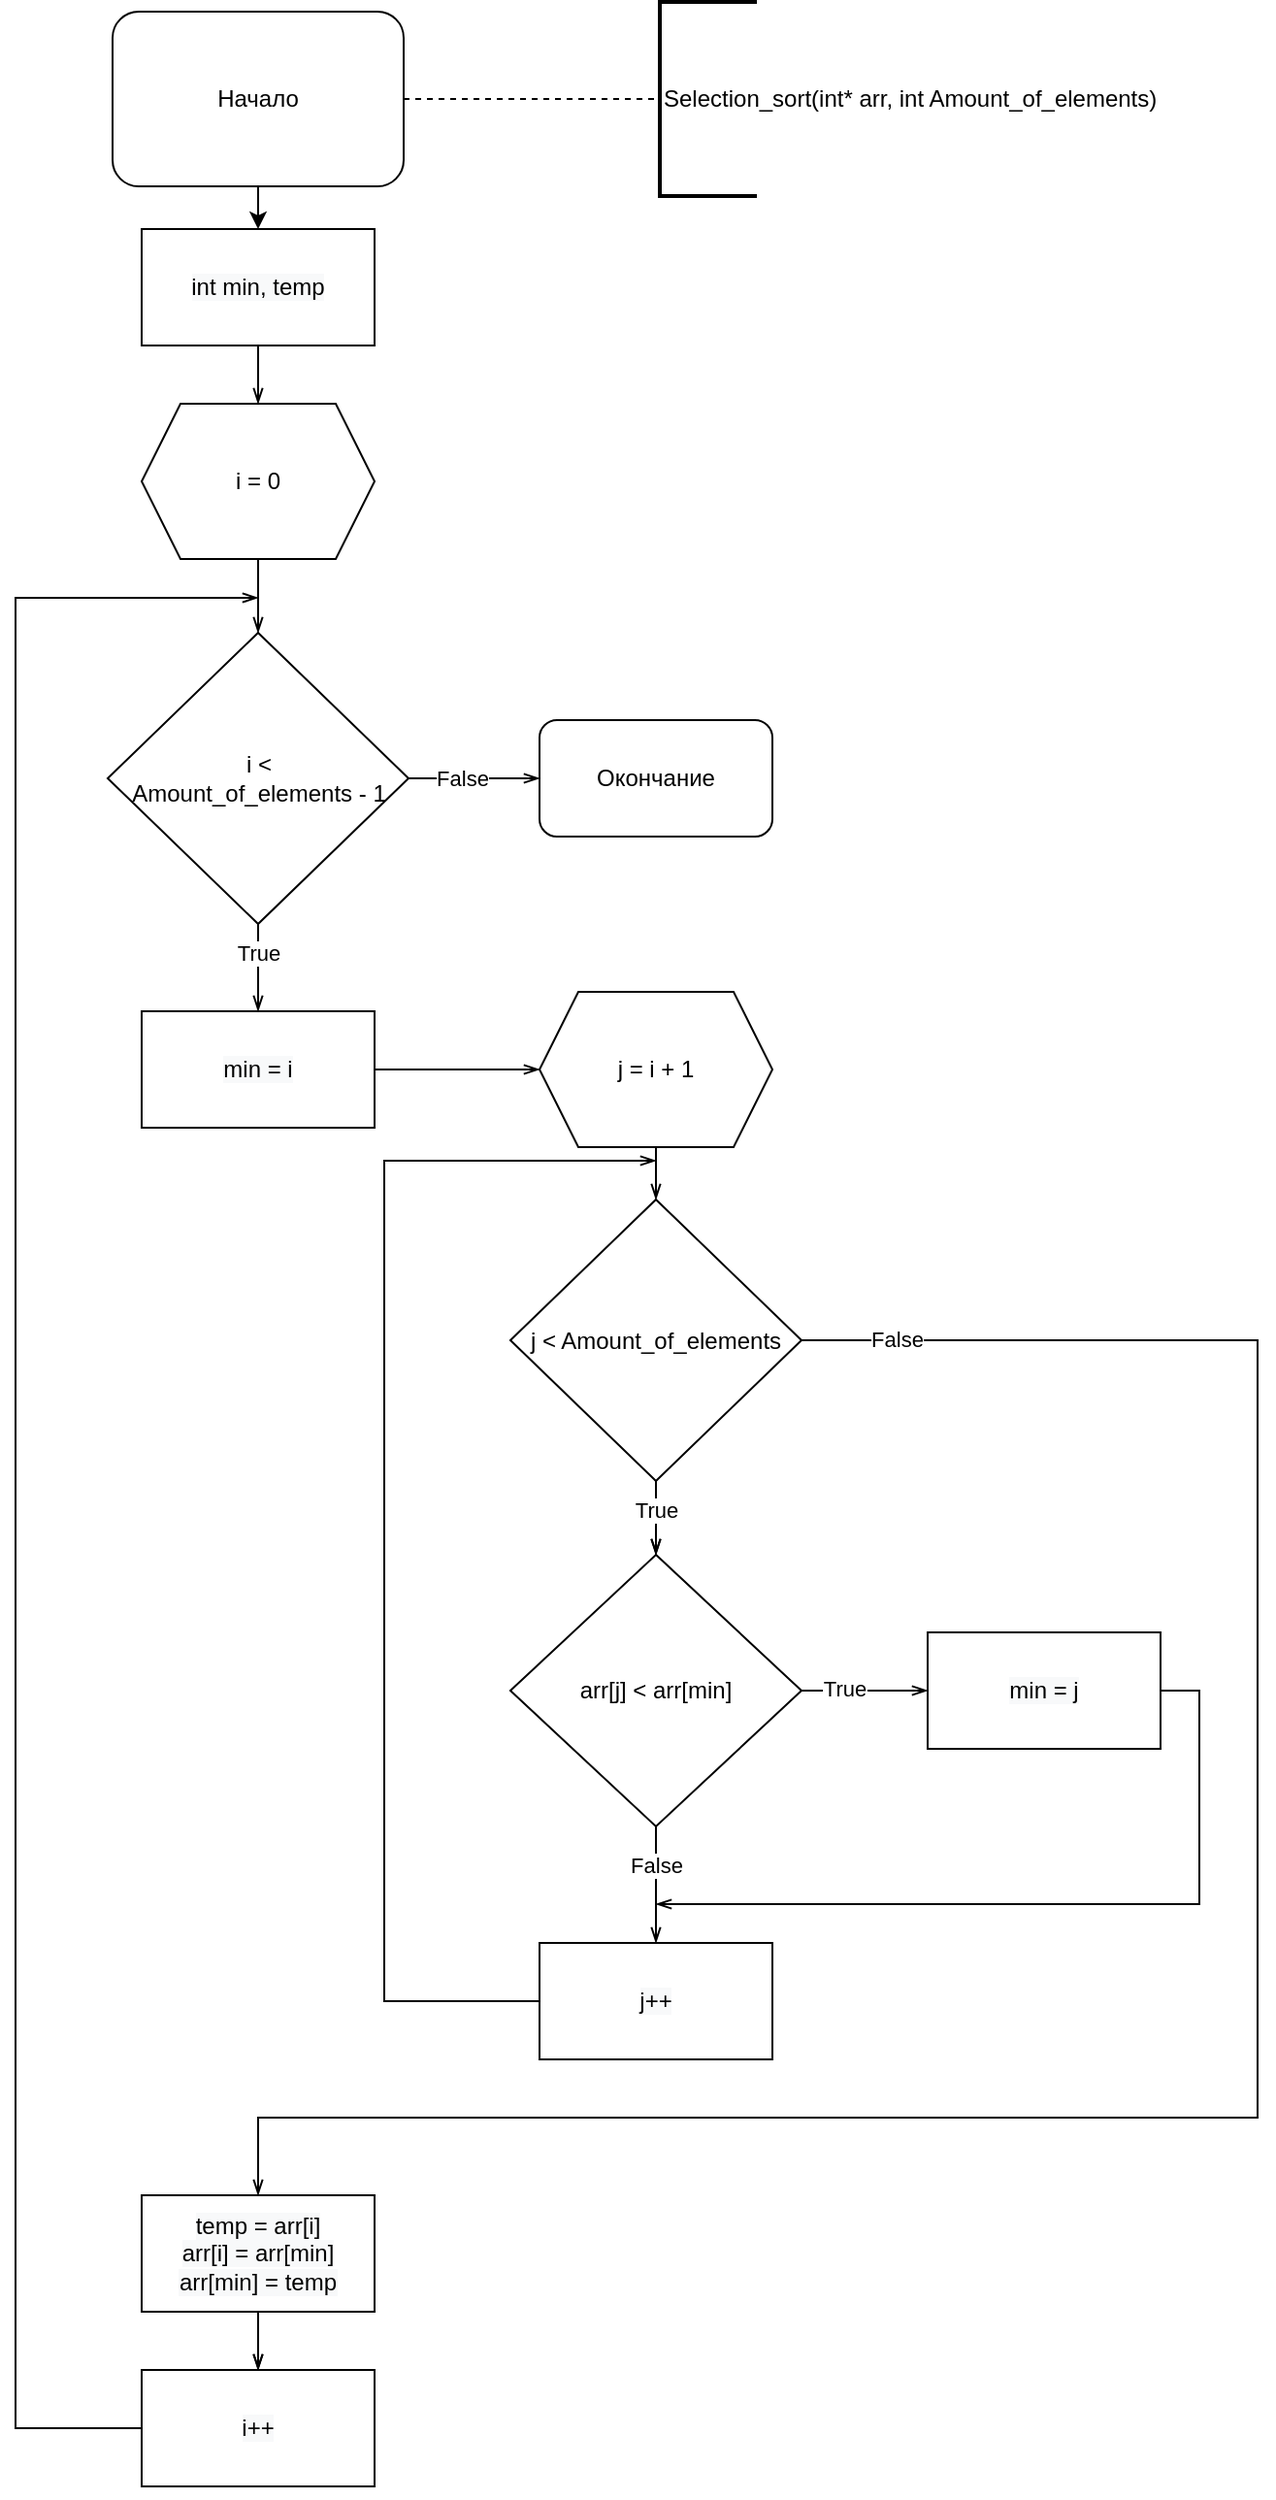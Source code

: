 <mxfile version="15.6.8" type="github">
  <diagram id="JtWoORu62oSFt6Ij9DHz" name="Page-1">
    <mxGraphModel dx="2031" dy="1089" grid="1" gridSize="10" guides="1" tooltips="1" connect="1" arrows="1" fold="1" page="1" pageScale="1" pageWidth="850" pageHeight="1100" math="0" shadow="0">
      <root>
        <mxCell id="0" />
        <mxCell id="1" parent="0" />
        <mxCell id="2sIGeX1ukINf47vbquPl-16" value="" style="edgeStyle=orthogonalEdgeStyle;rounded=0;orthogonalLoop=1;jettySize=auto;html=1;entryX=0.5;entryY=0;entryDx=0;entryDy=0;" edge="1" parent="1" source="2sIGeX1ukINf47vbquPl-1" target="2sIGeX1ukINf47vbquPl-62">
          <mxGeometry relative="1" as="geometry">
            <mxPoint x="263" y="133" as="targetPoint" />
          </mxGeometry>
        </mxCell>
        <mxCell id="2sIGeX1ukINf47vbquPl-1" value="Начало" style="rounded=1;whiteSpace=wrap;html=1;" vertex="1" parent="1">
          <mxGeometry x="188" y="18" width="150" height="90" as="geometry" />
        </mxCell>
        <mxCell id="2sIGeX1ukINf47vbquPl-3" value="Selection_sort(int* arr, int Amount_of_elements)" style="strokeWidth=2;html=1;shape=mxgraph.flowchart.annotation_1;align=left;pointerEvents=1;" vertex="1" parent="1">
          <mxGeometry x="470" y="13" width="50" height="100" as="geometry" />
        </mxCell>
        <mxCell id="2sIGeX1ukINf47vbquPl-4" value="" style="endArrow=none;dashed=1;html=1;rounded=0;exitX=1;exitY=0.5;exitDx=0;exitDy=0;entryX=0;entryY=0.5;entryDx=0;entryDy=0;entryPerimeter=0;" edge="1" parent="1" source="2sIGeX1ukINf47vbquPl-1" target="2sIGeX1ukINf47vbquPl-3">
          <mxGeometry width="50" height="50" relative="1" as="geometry">
            <mxPoint x="288" y="403" as="sourcePoint" />
            <mxPoint x="448" y="63" as="targetPoint" />
          </mxGeometry>
        </mxCell>
        <mxCell id="2sIGeX1ukINf47vbquPl-53" style="edgeStyle=orthogonalEdgeStyle;rounded=0;orthogonalLoop=1;jettySize=auto;html=1;exitX=1;exitY=0.5;exitDx=0;exitDy=0;startArrow=none;startFill=0;endArrow=openThin;endFill=0;" edge="1" parent="1" source="2sIGeX1ukINf47vbquPl-6" target="2sIGeX1ukINf47vbquPl-52">
          <mxGeometry relative="1" as="geometry" />
        </mxCell>
        <mxCell id="2sIGeX1ukINf47vbquPl-60" value="False" style="edgeLabel;html=1;align=center;verticalAlign=middle;resizable=0;points=[];" vertex="1" connectable="0" parent="2sIGeX1ukINf47vbquPl-53">
          <mxGeometry x="-0.712" y="-3" relative="1" as="geometry">
            <mxPoint x="18" y="-3" as="offset" />
          </mxGeometry>
        </mxCell>
        <mxCell id="2sIGeX1ukINf47vbquPl-59" value="" style="edgeStyle=orthogonalEdgeStyle;rounded=0;orthogonalLoop=1;jettySize=auto;html=1;startArrow=none;startFill=0;endArrow=openThin;endFill=0;entryX=0.5;entryY=0;entryDx=0;entryDy=0;" edge="1" parent="1" source="2sIGeX1ukINf47vbquPl-6" target="2sIGeX1ukINf47vbquPl-65">
          <mxGeometry relative="1" as="geometry">
            <mxPoint x="263" y="633" as="targetPoint" />
            <Array as="points">
              <mxPoint x="268" y="433" />
              <mxPoint x="268" y="433" />
            </Array>
          </mxGeometry>
        </mxCell>
        <mxCell id="2sIGeX1ukINf47vbquPl-61" value="True" style="edgeLabel;html=1;align=center;verticalAlign=middle;resizable=0;points=[];" vertex="1" connectable="0" parent="2sIGeX1ukINf47vbquPl-59">
          <mxGeometry x="-0.294" y="-1" relative="1" as="geometry">
            <mxPoint x="1" y="-1" as="offset" />
          </mxGeometry>
        </mxCell>
        <mxCell id="2sIGeX1ukINf47vbquPl-6" value="i &amp;lt; &lt;br&gt;Amount_of_elements - 1" style="rhombus;whiteSpace=wrap;html=1;" vertex="1" parent="1">
          <mxGeometry x="185.5" y="338" width="155" height="150" as="geometry" />
        </mxCell>
        <mxCell id="2sIGeX1ukINf47vbquPl-38" value="" style="edgeStyle=orthogonalEdgeStyle;rounded=0;orthogonalLoop=1;jettySize=auto;html=1;startArrow=none;startFill=0;endArrow=openThin;endFill=0;exitX=1;exitY=0.5;exitDx=0;exitDy=0;" edge="1" parent="1" source="2sIGeX1ukINf47vbquPl-65" target="2sIGeX1ukINf47vbquPl-36">
          <mxGeometry relative="1" as="geometry">
            <mxPoint x="323" y="693" as="sourcePoint" />
            <Array as="points" />
          </mxGeometry>
        </mxCell>
        <mxCell id="2sIGeX1ukINf47vbquPl-33" style="edgeStyle=orthogonalEdgeStyle;rounded=0;orthogonalLoop=1;jettySize=auto;html=1;startArrow=none;startFill=0;endArrow=openThin;endFill=0;exitX=0;exitY=0.5;exitDx=0;exitDy=0;" edge="1" parent="1" source="2sIGeX1ukINf47vbquPl-70">
          <mxGeometry relative="1" as="geometry">
            <mxPoint x="203" y="1683" as="sourcePoint" />
            <mxPoint x="263" y="320" as="targetPoint" />
            <Array as="points">
              <mxPoint x="138" y="1263" />
              <mxPoint x="138" y="320" />
            </Array>
          </mxGeometry>
        </mxCell>
        <mxCell id="2sIGeX1ukINf47vbquPl-64" value="" style="edgeStyle=orthogonalEdgeStyle;rounded=0;orthogonalLoop=1;jettySize=auto;html=1;startArrow=none;startFill=0;endArrow=openThin;endFill=0;" edge="1" parent="1" source="2sIGeX1ukINf47vbquPl-20" target="2sIGeX1ukINf47vbquPl-6">
          <mxGeometry relative="1" as="geometry" />
        </mxCell>
        <mxCell id="2sIGeX1ukINf47vbquPl-20" value="i = 0" style="shape=hexagon;perimeter=hexagonPerimeter2;whiteSpace=wrap;html=1;fixedSize=1;" vertex="1" parent="1">
          <mxGeometry x="203" y="220" width="120" height="80" as="geometry" />
        </mxCell>
        <mxCell id="2sIGeX1ukINf47vbquPl-39" value="" style="edgeStyle=orthogonalEdgeStyle;rounded=0;orthogonalLoop=1;jettySize=auto;html=1;startArrow=none;startFill=0;endArrow=openThin;endFill=0;" edge="1" parent="1" source="2sIGeX1ukINf47vbquPl-36" target="2sIGeX1ukINf47vbquPl-37">
          <mxGeometry relative="1" as="geometry" />
        </mxCell>
        <mxCell id="2sIGeX1ukINf47vbquPl-36" value="j = i + 1" style="shape=hexagon;perimeter=hexagonPerimeter2;whiteSpace=wrap;html=1;fixedSize=1;" vertex="1" parent="1">
          <mxGeometry x="408" y="523" width="120" height="80" as="geometry" />
        </mxCell>
        <mxCell id="2sIGeX1ukINf47vbquPl-41" value="" style="edgeStyle=orthogonalEdgeStyle;rounded=0;orthogonalLoop=1;jettySize=auto;html=1;startArrow=none;startFill=0;endArrow=openThin;endFill=0;" edge="1" parent="1" source="2sIGeX1ukINf47vbquPl-37" target="2sIGeX1ukINf47vbquPl-40">
          <mxGeometry relative="1" as="geometry" />
        </mxCell>
        <mxCell id="2sIGeX1ukINf47vbquPl-50" style="edgeStyle=orthogonalEdgeStyle;rounded=0;orthogonalLoop=1;jettySize=auto;html=1;exitX=1;exitY=0.5;exitDx=0;exitDy=0;startArrow=none;startFill=0;endArrow=openThin;endFill=0;entryX=0.5;entryY=0;entryDx=0;entryDy=0;" edge="1" parent="1" source="2sIGeX1ukINf47vbquPl-37" target="2sIGeX1ukINf47vbquPl-69">
          <mxGeometry relative="1" as="geometry">
            <mxPoint x="263" y="1353" as="targetPoint" />
            <Array as="points">
              <mxPoint x="778" y="702" />
              <mxPoint x="778" y="1103" />
              <mxPoint x="263" y="1103" />
            </Array>
          </mxGeometry>
        </mxCell>
        <mxCell id="2sIGeX1ukINf47vbquPl-54" value="False" style="edgeLabel;html=1;align=center;verticalAlign=middle;resizable=0;points=[];" vertex="1" connectable="0" parent="2sIGeX1ukINf47vbquPl-50">
          <mxGeometry x="-0.917" y="1" relative="1" as="geometry">
            <mxPoint x="-1" as="offset" />
          </mxGeometry>
        </mxCell>
        <mxCell id="2sIGeX1ukINf47vbquPl-74" value="" style="edgeStyle=orthogonalEdgeStyle;rounded=0;orthogonalLoop=1;jettySize=auto;html=1;startArrow=none;startFill=0;endArrow=openThin;endFill=0;" edge="1" parent="1" source="2sIGeX1ukINf47vbquPl-37" target="2sIGeX1ukINf47vbquPl-40">
          <mxGeometry relative="1" as="geometry" />
        </mxCell>
        <mxCell id="2sIGeX1ukINf47vbquPl-76" value="True" style="edgeLabel;html=1;align=center;verticalAlign=middle;resizable=0;points=[];" vertex="1" connectable="0" parent="2sIGeX1ukINf47vbquPl-74">
          <mxGeometry x="-0.274" relative="1" as="geometry">
            <mxPoint as="offset" />
          </mxGeometry>
        </mxCell>
        <mxCell id="2sIGeX1ukINf47vbquPl-37" value="j &amp;lt; Amount_of_elements" style="rhombus;whiteSpace=wrap;html=1;" vertex="1" parent="1">
          <mxGeometry x="393" y="630" width="150" height="145" as="geometry" />
        </mxCell>
        <mxCell id="2sIGeX1ukINf47vbquPl-43" value="" style="edgeStyle=orthogonalEdgeStyle;rounded=0;orthogonalLoop=1;jettySize=auto;html=1;startArrow=none;startFill=0;endArrow=openThin;endFill=0;entryX=0.5;entryY=0;entryDx=0;entryDy=0;" edge="1" parent="1" source="2sIGeX1ukINf47vbquPl-40" target="2sIGeX1ukINf47vbquPl-68">
          <mxGeometry relative="1" as="geometry">
            <mxPoint x="538.034" y="1203.0" as="targetPoint" />
            <Array as="points" />
          </mxGeometry>
        </mxCell>
        <mxCell id="2sIGeX1ukINf47vbquPl-58" value="False" style="edgeLabel;html=1;align=center;verticalAlign=middle;resizable=0;points=[];" vertex="1" connectable="0" parent="2sIGeX1ukINf47vbquPl-43">
          <mxGeometry x="-0.384" y="-2" relative="1" as="geometry">
            <mxPoint x="2" y="1" as="offset" />
          </mxGeometry>
        </mxCell>
        <mxCell id="2sIGeX1ukINf47vbquPl-46" value="" style="edgeStyle=orthogonalEdgeStyle;rounded=0;orthogonalLoop=1;jettySize=auto;html=1;startArrow=none;startFill=0;endArrow=openThin;endFill=0;entryX=0;entryY=0.5;entryDx=0;entryDy=0;" edge="1" parent="1" source="2sIGeX1ukINf47vbquPl-40" target="2sIGeX1ukINf47vbquPl-66">
          <mxGeometry relative="1" as="geometry">
            <mxPoint x="718" y="1023" as="targetPoint" />
          </mxGeometry>
        </mxCell>
        <mxCell id="2sIGeX1ukINf47vbquPl-57" value="True" style="edgeLabel;html=1;align=center;verticalAlign=middle;resizable=0;points=[];" vertex="1" connectable="0" parent="2sIGeX1ukINf47vbquPl-46">
          <mxGeometry x="-0.332" y="1" relative="1" as="geometry">
            <mxPoint as="offset" />
          </mxGeometry>
        </mxCell>
        <mxCell id="2sIGeX1ukINf47vbquPl-40" value="arr[j] &amp;lt; arr[min]" style="rhombus;whiteSpace=wrap;html=1;" vertex="1" parent="1">
          <mxGeometry x="393" y="813" width="150" height="140" as="geometry" />
        </mxCell>
        <mxCell id="2sIGeX1ukINf47vbquPl-44" style="edgeStyle=orthogonalEdgeStyle;rounded=0;orthogonalLoop=1;jettySize=auto;html=1;startArrow=none;startFill=0;endArrow=openThin;endFill=0;exitX=0;exitY=0.5;exitDx=0;exitDy=0;" edge="1" parent="1" source="2sIGeX1ukINf47vbquPl-68">
          <mxGeometry relative="1" as="geometry">
            <mxPoint x="483" y="1237.966" as="sourcePoint" />
            <mxPoint x="468" y="610" as="targetPoint" />
            <Array as="points">
              <mxPoint x="328" y="1043" />
              <mxPoint x="328" y="610" />
            </Array>
          </mxGeometry>
        </mxCell>
        <mxCell id="2sIGeX1ukINf47vbquPl-52" value="Окончание" style="rounded=1;whiteSpace=wrap;html=1;" vertex="1" parent="1">
          <mxGeometry x="408" y="383" width="120" height="60" as="geometry" />
        </mxCell>
        <mxCell id="2sIGeX1ukINf47vbquPl-63" value="" style="edgeStyle=orthogonalEdgeStyle;rounded=0;orthogonalLoop=1;jettySize=auto;html=1;startArrow=none;startFill=0;endArrow=openThin;endFill=0;entryX=0.5;entryY=0;entryDx=0;entryDy=0;" edge="1" parent="1" source="2sIGeX1ukINf47vbquPl-62" target="2sIGeX1ukINf47vbquPl-20">
          <mxGeometry relative="1" as="geometry">
            <mxPoint x="263" y="210" as="targetPoint" />
          </mxGeometry>
        </mxCell>
        <mxCell id="2sIGeX1ukINf47vbquPl-62" value="&#xa;&#xa;&lt;span style=&quot;color: rgb(0, 0, 0); font-family: helvetica; font-size: 12px; font-style: normal; font-weight: 400; letter-spacing: normal; text-align: center; text-indent: 0px; text-transform: none; word-spacing: 0px; background-color: rgb(248, 249, 250); display: inline; float: none;&quot;&gt;int min, temp&lt;/span&gt;&#xa;&#xa;" style="rounded=0;whiteSpace=wrap;html=1;" vertex="1" parent="1">
          <mxGeometry x="203" y="130" width="120" height="60" as="geometry" />
        </mxCell>
        <mxCell id="2sIGeX1ukINf47vbquPl-65" value="&#xa;&#xa;&lt;span style=&quot;color: rgb(0, 0, 0); font-family: helvetica; font-size: 12px; font-style: normal; font-weight: 400; letter-spacing: normal; text-align: center; text-indent: 0px; text-transform: none; word-spacing: 0px; background-color: rgb(248, 249, 250); display: inline; float: none;&quot;&gt;min = i&lt;/span&gt;&#xa;&#xa;" style="rounded=0;whiteSpace=wrap;html=1;" vertex="1" parent="1">
          <mxGeometry x="203" y="533" width="120" height="60" as="geometry" />
        </mxCell>
        <mxCell id="2sIGeX1ukINf47vbquPl-77" style="edgeStyle=orthogonalEdgeStyle;rounded=0;orthogonalLoop=1;jettySize=auto;html=1;exitX=1;exitY=0.5;exitDx=0;exitDy=0;startArrow=none;startFill=0;endArrow=openThin;endFill=0;" edge="1" parent="1" source="2sIGeX1ukINf47vbquPl-66">
          <mxGeometry relative="1" as="geometry">
            <mxPoint x="468" y="993" as="targetPoint" />
            <Array as="points">
              <mxPoint x="748" y="883" />
              <mxPoint x="748" y="993" />
              <mxPoint x="468" y="993" />
            </Array>
          </mxGeometry>
        </mxCell>
        <mxCell id="2sIGeX1ukINf47vbquPl-66" value="&#xa;&#xa;&lt;span style=&quot;color: rgb(0, 0, 0); font-family: helvetica; font-size: 12px; font-style: normal; font-weight: 400; letter-spacing: normal; text-align: center; text-indent: 0px; text-transform: none; word-spacing: 0px; background-color: rgb(248, 249, 250); display: inline; float: none;&quot;&gt;min = j&lt;/span&gt;&#xa;&#xa;" style="rounded=0;whiteSpace=wrap;html=1;" vertex="1" parent="1">
          <mxGeometry x="608" y="853" width="120" height="60" as="geometry" />
        </mxCell>
        <mxCell id="2sIGeX1ukINf47vbquPl-68" value="&#xa;&#xa;&lt;span style=&quot;color: rgb(0, 0, 0); font-family: helvetica; font-size: 12px; font-style: normal; font-weight: 400; letter-spacing: normal; text-align: center; text-indent: 0px; text-transform: none; word-spacing: 0px; background-color: rgb(248, 249, 250); display: inline; float: none;&quot;&gt;j++&lt;/span&gt;&#xa;&#xa;" style="rounded=0;whiteSpace=wrap;html=1;" vertex="1" parent="1">
          <mxGeometry x="408" y="1013" width="120" height="60" as="geometry" />
        </mxCell>
        <mxCell id="2sIGeX1ukINf47vbquPl-71" value="" style="edgeStyle=orthogonalEdgeStyle;rounded=0;orthogonalLoop=1;jettySize=auto;html=1;startArrow=none;startFill=0;endArrow=openThin;endFill=0;" edge="1" parent="1" source="2sIGeX1ukINf47vbquPl-69" target="2sIGeX1ukINf47vbquPl-70">
          <mxGeometry relative="1" as="geometry" />
        </mxCell>
        <mxCell id="2sIGeX1ukINf47vbquPl-72" value="" style="edgeStyle=orthogonalEdgeStyle;rounded=0;orthogonalLoop=1;jettySize=auto;html=1;startArrow=none;startFill=0;endArrow=openThin;endFill=0;" edge="1" parent="1" source="2sIGeX1ukINf47vbquPl-69" target="2sIGeX1ukINf47vbquPl-70">
          <mxGeometry relative="1" as="geometry" />
        </mxCell>
        <mxCell id="2sIGeX1ukINf47vbquPl-69" value="&#xa;&#xa;&lt;span style=&quot;color: rgb(0, 0, 0); font-family: helvetica; font-size: 12px; font-style: normal; font-weight: 400; letter-spacing: normal; text-align: center; text-indent: 0px; text-transform: none; word-spacing: 0px; background-color: rgb(248, 249, 250); display: inline; float: none;&quot;&gt;temp = arr[i]&lt;/span&gt;&lt;br style=&quot;color: rgb(0, 0, 0); font-family: helvetica; font-size: 12px; font-style: normal; font-weight: 400; letter-spacing: normal; text-align: center; text-indent: 0px; text-transform: none; word-spacing: 0px; background-color: rgb(248, 249, 250);&quot;&gt;&lt;span style=&quot;color: rgb(0, 0, 0); font-family: helvetica; font-size: 12px; font-style: normal; font-weight: 400; letter-spacing: normal; text-align: center; text-indent: 0px; text-transform: none; word-spacing: 0px; background-color: rgb(248, 249, 250); display: inline; float: none;&quot;&gt;arr[i] = arr[min]&lt;/span&gt;&lt;br style=&quot;color: rgb(0, 0, 0); font-family: helvetica; font-size: 12px; font-style: normal; font-weight: 400; letter-spacing: normal; text-align: center; text-indent: 0px; text-transform: none; word-spacing: 0px; background-color: rgb(248, 249, 250);&quot;&gt;&lt;span style=&quot;color: rgb(0, 0, 0); font-family: helvetica; font-size: 12px; font-style: normal; font-weight: 400; letter-spacing: normal; text-align: center; text-indent: 0px; text-transform: none; word-spacing: 0px; background-color: rgb(248, 249, 250); display: inline; float: none;&quot;&gt;arr[min] = temp&lt;/span&gt;&#xa;&#xa;" style="rounded=0;whiteSpace=wrap;html=1;" vertex="1" parent="1">
          <mxGeometry x="203" y="1143" width="120" height="60" as="geometry" />
        </mxCell>
        <mxCell id="2sIGeX1ukINf47vbquPl-70" value="&#xa;&#xa;&lt;span style=&quot;color: rgb(0, 0, 0); font-family: helvetica; font-size: 12px; font-style: normal; font-weight: 400; letter-spacing: normal; text-align: center; text-indent: 0px; text-transform: none; word-spacing: 0px; background-color: rgb(248, 249, 250); display: inline; float: none;&quot;&gt;i++&lt;/span&gt;&#xa;&#xa;" style="rounded=0;whiteSpace=wrap;html=1;" vertex="1" parent="1">
          <mxGeometry x="203" y="1233" width="120" height="60" as="geometry" />
        </mxCell>
      </root>
    </mxGraphModel>
  </diagram>
</mxfile>
